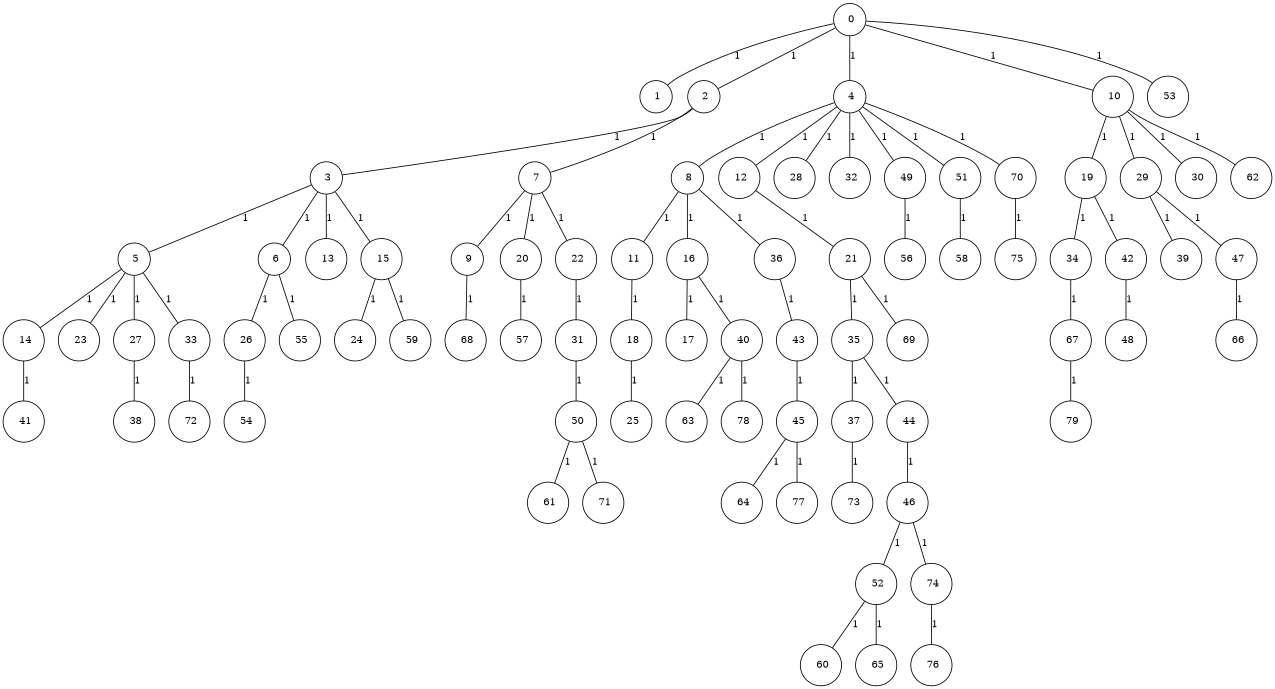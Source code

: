 graph G {
size="8.5,11;"
ratio = "expand;"
fixedsize="true;"
overlap="scale;"
node[shape=circle,width=.12,hight=.12,fontsize=12]
edge[fontsize=12]

0[label=" 0" color=black, pos="2.4740301,0.86244869!"];
1[label=" 1" color=black, pos="1.7485518,0.12833848!"];
2[label=" 2" color=black, pos="0.8861964,0.76184952!"];
3[label=" 3" color=black, pos="0.8902469,2.3641812!"];
4[label=" 4" color=black, pos="0.50055773,0.54183466!"];
5[label=" 5" color=black, pos="2.5921508,1.3745452!"];
6[label=" 6" color=black, pos="0.021434193,1.2305435!"];
7[label=" 7" color=black, pos="0.91732047,1.3789819!"];
8[label=" 8" color=black, pos="0.23747992,1.6322942!"];
9[label=" 9" color=black, pos="0.17816948,2.1336154!"];
10[label=" 10" color=black, pos="1.9963304,0.50874709!"];
11[label=" 11" color=black, pos="2.167372,0.27106878!"];
12[label=" 12" color=black, pos="2.7811158,1.4993947!"];
13[label=" 13" color=black, pos="0.66859669,0.41838187!"];
14[label=" 14" color=black, pos="0.23574756,0.093166134!"];
15[label=" 15" color=black, pos="0.54328077,1.5444186!"];
16[label=" 16" color=black, pos="1.7135786,0.7667924!"];
17[label=" 17" color=black, pos="0.93734545,0.95611396!"];
18[label=" 18" color=black, pos="0.79587278,2.8202531!"];
19[label=" 19" color=black, pos="2.3377893,1.6311745!"];
20[label=" 20" color=black, pos="0.90422536,1.4921718!"];
21[label=" 21" color=black, pos="2.0045091,0.26285293!"];
22[label=" 22" color=black, pos="1.559479,0.39332467!"];
23[label=" 23" color=black, pos="1.8281671,0.88352049!"];
24[label=" 24" color=black, pos="1.1144561,0.43349379!"];
25[label=" 25" color=black, pos="0.55072072,0.9854774!"];
26[label=" 26" color=black, pos="2.8544688,2.3098383!"];
27[label=" 27" color=black, pos="0.89705245,0.31116324!"];
28[label=" 28" color=black, pos="0.071581891,0.37409985!"];
29[label=" 29" color=black, pos="1.7138886,0.31634761!"];
30[label=" 30" color=black, pos="0.99297185,2.3761274!"];
31[label=" 31" color=black, pos="0.64741559,1.3628846!"];
32[label=" 32" color=black, pos="2.9099608,2.8136733!"];
33[label=" 33" color=black, pos="0.18598618,2.807275!"];
34[label=" 34" color=black, pos="0.60488119,0.23271308!"];
35[label=" 35" color=black, pos="1.058126,0.30321144!"];
36[label=" 36" color=black, pos="1.3472113,2.2057989!"];
37[label=" 37" color=black, pos="1.3142641,1.3344676!"];
38[label=" 38" color=black, pos="2.2318188,0.12837486!"];
39[label=" 39" color=black, pos="1.9702429,2.6411061!"];
40[label=" 40" color=black, pos="1.2876379,2.3408853!"];
41[label=" 41" color=black, pos="2.25393,0.51407908!"];
42[label=" 42" color=black, pos="2.2652737,1.3607448!"];
43[label=" 43" color=black, pos="2.2906685,2.4531076!"];
44[label=" 44" color=black, pos="2.3412675,2.6989797!"];
45[label=" 45" color=black, pos="1.181053,2.9627675!"];
46[label=" 46" color=black, pos="2.7440423,1.2921062!"];
47[label=" 47" color=black, pos="2.5824019,2.5944891!"];
48[label=" 48" color=black, pos="1.3879916,1.3436639!"];
49[label=" 49" color=black, pos="1.0835347,1.5007327!"];
50[label=" 50" color=black, pos="0.60453515,1.6722081!"];
51[label=" 51" color=black, pos="2.5254338,2.5330834!"];
52[label=" 52" color=black, pos="0.7842222,0.52223295!"];
53[label=" 53" color=black, pos="0.26551052,2.378147!"];
54[label=" 54" color=black, pos="0.57614288,0.72383816!"];
55[label=" 55" color=black, pos="1.6034654,2.0285846!"];
56[label=" 56" color=black, pos="1.2537016,2.6333785!"];
57[label=" 57" color=black, pos="1.2299915,2.6860446!"];
58[label=" 58" color=black, pos="1.9955888,2.7297303!"];
59[label=" 59" color=black, pos="0.48356838,0.38772393!"];
60[label=" 60" color=black, pos="1.4948769,1.2330658!"];
61[label=" 61" color=black, pos="2.3949574,1.7699403!"];
62[label=" 62" color=black, pos="0.281466,1.129645!"];
63[label=" 63" color=black, pos="1.8121057,2.8763884!"];
64[label=" 64" color=black, pos="0.53047806,2.4030435!"];
65[label=" 65" color=black, pos="1.6438782,0.59499615!"];
66[label=" 66" color=black, pos="2.4473408,0.16048961!"];
67[label=" 67" color=black, pos="0.58754012,1.1986998!"];
68[label=" 68" color=black, pos="2.4581704,2.8428045!"];
69[label=" 69" color=black, pos="2.0429784,0.82422804!"];
70[label=" 70" color=black, pos="1.1065232,1.2093758!"];
71[label=" 71" color=black, pos="1.1121026,2.9844361!"];
72[label=" 72" color=black, pos="0.59553124,0.4030502!"];
73[label=" 73" color=black, pos="0.47656776,1.8788765!"];
74[label=" 74" color=black, pos="1.3227728,0.85481783!"];
75[label=" 75" color=black, pos="1.5875796,2.9927299!"];
76[label=" 76" color=black, pos="0.48528323,0.89887786!"];
77[label=" 77" color=black, pos="0.44827909,0.85270605!"];
78[label=" 78" color=black, pos="0.67697894,0.47343117!"];
79[label=" 79" color=black, pos="0.14784617,2.4316622!"];
0--1[label="1"]
0--2[label="1"]
0--4[label="1"]
0--10[label="1"]
0--53[label="1"]
2--3[label="1"]
2--7[label="1"]
3--5[label="1"]
3--6[label="1"]
3--13[label="1"]
3--15[label="1"]
4--8[label="1"]
4--12[label="1"]
4--28[label="1"]
4--32[label="1"]
4--49[label="1"]
4--51[label="1"]
4--70[label="1"]
5--14[label="1"]
5--23[label="1"]
5--27[label="1"]
5--33[label="1"]
6--26[label="1"]
6--55[label="1"]
7--9[label="1"]
7--20[label="1"]
7--22[label="1"]
8--11[label="1"]
8--16[label="1"]
8--36[label="1"]
9--68[label="1"]
10--19[label="1"]
10--29[label="1"]
10--30[label="1"]
10--62[label="1"]
11--18[label="1"]
12--21[label="1"]
14--41[label="1"]
15--24[label="1"]
15--59[label="1"]
16--17[label="1"]
16--40[label="1"]
18--25[label="1"]
19--34[label="1"]
19--42[label="1"]
20--57[label="1"]
21--35[label="1"]
21--69[label="1"]
22--31[label="1"]
26--54[label="1"]
27--38[label="1"]
29--39[label="1"]
29--47[label="1"]
31--50[label="1"]
33--72[label="1"]
34--67[label="1"]
35--37[label="1"]
35--44[label="1"]
36--43[label="1"]
37--73[label="1"]
40--63[label="1"]
40--78[label="1"]
42--48[label="1"]
43--45[label="1"]
44--46[label="1"]
45--64[label="1"]
45--77[label="1"]
46--52[label="1"]
46--74[label="1"]
47--66[label="1"]
49--56[label="1"]
50--61[label="1"]
50--71[label="1"]
51--58[label="1"]
52--60[label="1"]
52--65[label="1"]
67--79[label="1"]
70--75[label="1"]
74--76[label="1"]

}
